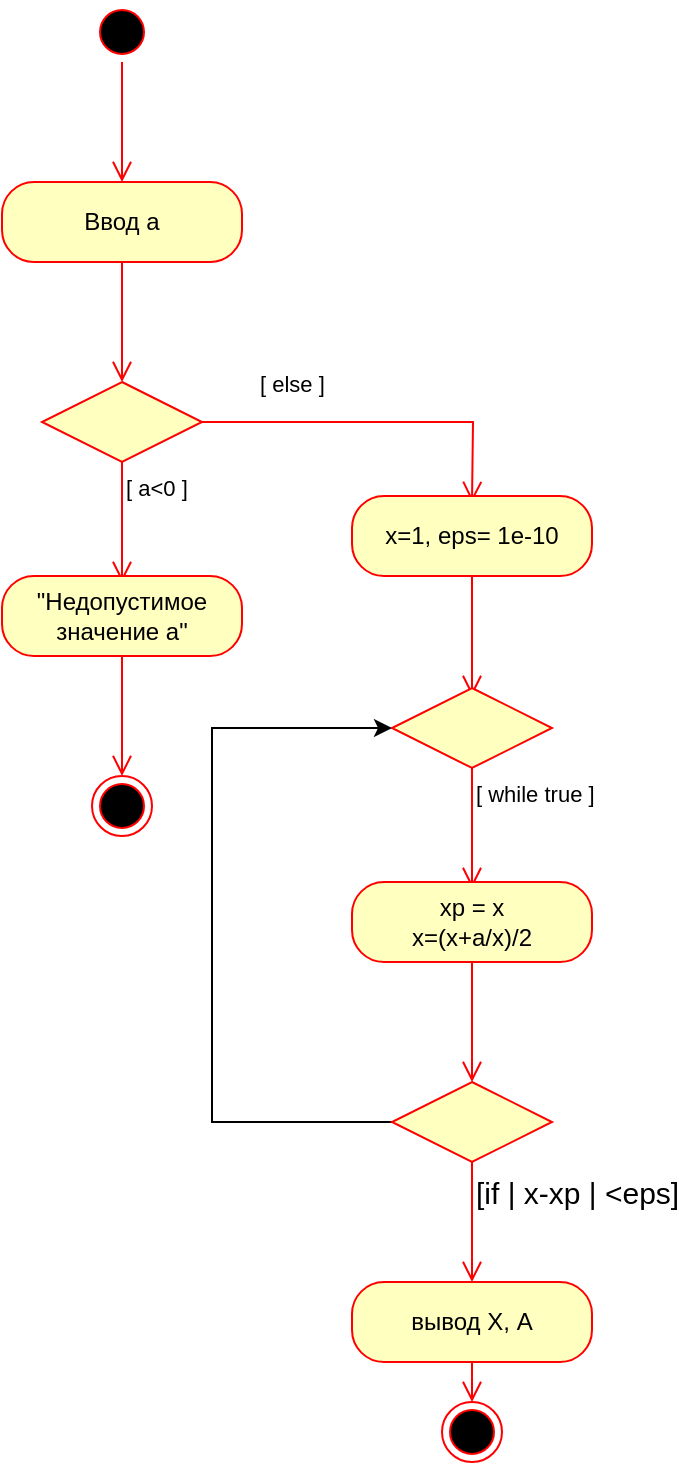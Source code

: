 <mxfile version="14.6.10" type="device"><diagram name="Page-1" id="e7e014a7-5840-1c2e-5031-d8a46d1fe8dd"><mxGraphModel dx="959" dy="713" grid="1" gridSize="10" guides="1" tooltips="1" connect="1" arrows="1" fold="1" page="1" pageScale="1" pageWidth="1169" pageHeight="826" background="#ffffff" math="0" shadow="0"><root><mxCell id="0"/><mxCell id="1" parent="0"/><mxCell id="jguQT9bjpuzwg0bG5ly1-1" value="" style="ellipse;html=1;shape=startState;fillColor=#000000;strokeColor=#ff0000;" vertex="1" parent="1"><mxGeometry x="1050" y="20" width="30" height="30" as="geometry"/></mxCell><mxCell id="jguQT9bjpuzwg0bG5ly1-2" value="" style="edgeStyle=orthogonalEdgeStyle;html=1;verticalAlign=bottom;endArrow=open;endSize=8;strokeColor=#ff0000;rounded=0;" edge="1" source="jguQT9bjpuzwg0bG5ly1-1" parent="1"><mxGeometry relative="1" as="geometry"><mxPoint x="1065" y="110" as="targetPoint"/></mxGeometry></mxCell><mxCell id="jguQT9bjpuzwg0bG5ly1-3" value="&lt;font style=&quot;vertical-align: inherit&quot;&gt;&lt;font style=&quot;vertical-align: inherit&quot;&gt;Ввод а&lt;/font&gt;&lt;/font&gt;" style="rounded=1;whiteSpace=wrap;html=1;arcSize=40;fontColor=#000000;fillColor=#ffffc0;strokeColor=#ff0000;" vertex="1" parent="1"><mxGeometry x="1005" y="110" width="120" height="40" as="geometry"/></mxCell><mxCell id="jguQT9bjpuzwg0bG5ly1-4" value="" style="edgeStyle=orthogonalEdgeStyle;html=1;verticalAlign=bottom;endArrow=open;endSize=8;strokeColor=#ff0000;rounded=0;" edge="1" source="jguQT9bjpuzwg0bG5ly1-3" parent="1"><mxGeometry relative="1" as="geometry"><mxPoint x="1065" y="210" as="targetPoint"/></mxGeometry></mxCell><mxCell id="jguQT9bjpuzwg0bG5ly1-5" value="" style="rhombus;whiteSpace=wrap;html=1;fillColor=#ffffc0;strokeColor=#ff0000;" vertex="1" parent="1"><mxGeometry x="1025" y="210" width="80" height="40" as="geometry"/></mxCell><mxCell id="jguQT9bjpuzwg0bG5ly1-6" value="&lt;font style=&quot;vertical-align: inherit&quot;&gt;&lt;font style=&quot;vertical-align: inherit&quot;&gt;[ else ]&lt;/font&gt;&lt;/font&gt;" style="edgeStyle=orthogonalEdgeStyle;html=1;align=left;verticalAlign=bottom;endArrow=open;endSize=8;strokeColor=#ff0000;rounded=0;" edge="1" source="jguQT9bjpuzwg0bG5ly1-5" parent="1"><mxGeometry x="-0.7" y="10" relative="1" as="geometry"><mxPoint x="1240" y="270" as="targetPoint"/><mxPoint as="offset"/></mxGeometry></mxCell><mxCell id="jguQT9bjpuzwg0bG5ly1-7" value="&lt;font style=&quot;vertical-align: inherit&quot;&gt;&lt;font style=&quot;vertical-align: inherit&quot;&gt;[ a&amp;lt;0 ]&lt;/font&gt;&lt;/font&gt;" style="edgeStyle=orthogonalEdgeStyle;html=1;align=left;verticalAlign=top;endArrow=open;endSize=8;strokeColor=#ff0000;rounded=0;" edge="1" source="jguQT9bjpuzwg0bG5ly1-5" parent="1"><mxGeometry x="-1" relative="1" as="geometry"><mxPoint x="1065" y="310" as="targetPoint"/></mxGeometry></mxCell><mxCell id="jguQT9bjpuzwg0bG5ly1-8" value="&lt;font style=&quot;vertical-align: inherit&quot;&gt;&lt;font style=&quot;vertical-align: inherit&quot;&gt;&quot;Недопустимое значение а&quot;&lt;/font&gt;&lt;/font&gt;" style="rounded=1;whiteSpace=wrap;html=1;arcSize=40;fontColor=#000000;fillColor=#ffffc0;strokeColor=#ff0000;" vertex="1" parent="1"><mxGeometry x="1005" y="307" width="120" height="40" as="geometry"/></mxCell><mxCell id="jguQT9bjpuzwg0bG5ly1-9" value="" style="edgeStyle=orthogonalEdgeStyle;html=1;verticalAlign=bottom;endArrow=open;endSize=8;strokeColor=#ff0000;rounded=0;" edge="1" source="jguQT9bjpuzwg0bG5ly1-8" parent="1"><mxGeometry relative="1" as="geometry"><mxPoint x="1065" y="407" as="targetPoint"/></mxGeometry></mxCell><mxCell id="jguQT9bjpuzwg0bG5ly1-10" value="" style="ellipse;html=1;shape=endState;fillColor=#000000;strokeColor=#ff0000;" vertex="1" parent="1"><mxGeometry x="1050" y="407" width="30" height="30" as="geometry"/></mxCell><mxCell id="jguQT9bjpuzwg0bG5ly1-11" value="&lt;font style=&quot;vertical-align: inherit&quot;&gt;&lt;font style=&quot;vertical-align: inherit&quot;&gt;x=1, eps= 1e-10&lt;/font&gt;&lt;/font&gt;" style="rounded=1;whiteSpace=wrap;html=1;arcSize=40;fontColor=#000000;fillColor=#ffffc0;strokeColor=#ff0000;" vertex="1" parent="1"><mxGeometry x="1180" y="267" width="120" height="40" as="geometry"/></mxCell><mxCell id="jguQT9bjpuzwg0bG5ly1-12" value="" style="edgeStyle=orthogonalEdgeStyle;html=1;verticalAlign=bottom;endArrow=open;endSize=8;strokeColor=#ff0000;rounded=0;" edge="1" source="jguQT9bjpuzwg0bG5ly1-11" parent="1"><mxGeometry relative="1" as="geometry"><mxPoint x="1240" y="367" as="targetPoint"/></mxGeometry></mxCell><mxCell id="jguQT9bjpuzwg0bG5ly1-13" value="" style="rhombus;whiteSpace=wrap;html=1;fillColor=#ffffc0;strokeColor=#ff0000;" vertex="1" parent="1"><mxGeometry x="1200" y="363" width="80" height="40" as="geometry"/></mxCell><mxCell id="jguQT9bjpuzwg0bG5ly1-15" value="&lt;font style=&quot;vertical-align: inherit&quot;&gt;&lt;font style=&quot;vertical-align: inherit&quot;&gt;[ while true ]&lt;/font&gt;&lt;/font&gt;" style="edgeStyle=orthogonalEdgeStyle;html=1;align=left;verticalAlign=top;endArrow=open;endSize=8;strokeColor=#ff0000;rounded=0;" edge="1" source="jguQT9bjpuzwg0bG5ly1-13" parent="1"><mxGeometry x="-1" relative="1" as="geometry"><mxPoint x="1240" y="463" as="targetPoint"/></mxGeometry></mxCell><mxCell id="jguQT9bjpuzwg0bG5ly1-17" value="&lt;font style=&quot;vertical-align: inherit&quot;&gt;&lt;font style=&quot;vertical-align: inherit&quot;&gt;&lt;font style=&quot;vertical-align: inherit&quot;&gt;&lt;font style=&quot;vertical-align: inherit&quot;&gt;&lt;font style=&quot;vertical-align: inherit&quot;&gt;&lt;font style=&quot;vertical-align: inherit&quot;&gt;хр = х&lt;br&gt;x=(x+a/x)/2&lt;br&gt;&lt;/font&gt;&lt;/font&gt;&lt;/font&gt;&lt;/font&gt;&lt;/font&gt;&lt;/font&gt;" style="rounded=1;whiteSpace=wrap;html=1;arcSize=40;fontColor=#000000;fillColor=#ffffc0;strokeColor=#ff0000;" vertex="1" parent="1"><mxGeometry x="1180" y="460" width="120" height="40" as="geometry"/></mxCell><mxCell id="jguQT9bjpuzwg0bG5ly1-18" value="" style="edgeStyle=orthogonalEdgeStyle;html=1;verticalAlign=bottom;endArrow=open;endSize=8;strokeColor=#ff0000;rounded=0;" edge="1" source="jguQT9bjpuzwg0bG5ly1-17" parent="1"><mxGeometry relative="1" as="geometry"><mxPoint x="1240" y="560" as="targetPoint"/></mxGeometry></mxCell><mxCell id="jguQT9bjpuzwg0bG5ly1-22" style="edgeStyle=orthogonalEdgeStyle;rounded=0;orthogonalLoop=1;jettySize=auto;html=1;exitX=0;exitY=0.5;exitDx=0;exitDy=0;entryX=0;entryY=0.5;entryDx=0;entryDy=0;" edge="1" parent="1" source="jguQT9bjpuzwg0bG5ly1-19" target="jguQT9bjpuzwg0bG5ly1-13"><mxGeometry relative="1" as="geometry"><Array as="points"><mxPoint x="1110" y="580"/><mxPoint x="1110" y="383"/></Array></mxGeometry></mxCell><mxCell id="jguQT9bjpuzwg0bG5ly1-19" value="" style="rhombus;whiteSpace=wrap;html=1;fillColor=#ffffc0;strokeColor=#ff0000;" vertex="1" parent="1"><mxGeometry x="1200" y="560" width="80" height="40" as="geometry"/></mxCell><mxCell id="jguQT9bjpuzwg0bG5ly1-21" value="&lt;span style=&quot;font-size: 15px&quot;&gt;&lt;font style=&quot;vertical-align: inherit&quot;&gt;&lt;font style=&quot;vertical-align: inherit&quot;&gt;&lt;font style=&quot;vertical-align: inherit&quot;&gt;&lt;font style=&quot;vertical-align: inherit&quot;&gt;[if | &lt;/font&gt;&lt;/font&gt;&lt;/font&gt;&lt;font style=&quot;vertical-align: inherit&quot;&gt;&lt;font style=&quot;vertical-align: inherit&quot;&gt;&lt;font style=&quot;vertical-align: inherit&quot;&gt;x-xp | &lt;/font&gt;&lt;/font&gt;&lt;/font&gt;&lt;font style=&quot;vertical-align: inherit&quot;&gt;&lt;font style=&quot;vertical-align: inherit&quot;&gt;&lt;font style=&quot;vertical-align: inherit&quot;&gt;&amp;lt;eps]&lt;/font&gt;&lt;/font&gt;&lt;/font&gt;&lt;/font&gt;&lt;/span&gt;" style="edgeStyle=orthogonalEdgeStyle;html=1;align=left;verticalAlign=top;endArrow=open;endSize=8;strokeColor=#ff0000;rounded=0;" edge="1" source="jguQT9bjpuzwg0bG5ly1-19" parent="1"><mxGeometry x="-1" relative="1" as="geometry"><mxPoint x="1240" y="660" as="targetPoint"/></mxGeometry></mxCell><mxCell id="jguQT9bjpuzwg0bG5ly1-23" value="вывод Х, А" style="rounded=1;whiteSpace=wrap;html=1;arcSize=40;fontColor=#000000;fillColor=#ffffc0;strokeColor=#ff0000;" vertex="1" parent="1"><mxGeometry x="1180" y="660" width="120" height="40" as="geometry"/></mxCell><mxCell id="jguQT9bjpuzwg0bG5ly1-24" value="" style="edgeStyle=orthogonalEdgeStyle;html=1;verticalAlign=bottom;endArrow=open;endSize=8;strokeColor=#ff0000;rounded=0;" edge="1" source="jguQT9bjpuzwg0bG5ly1-23" parent="1"><mxGeometry relative="1" as="geometry"><mxPoint x="1240" y="720" as="targetPoint"/></mxGeometry></mxCell><mxCell id="jguQT9bjpuzwg0bG5ly1-25" value="" style="ellipse;html=1;shape=endState;fillColor=#000000;strokeColor=#ff0000;" vertex="1" parent="1"><mxGeometry x="1225" y="720" width="30" height="30" as="geometry"/></mxCell></root></mxGraphModel></diagram></mxfile>